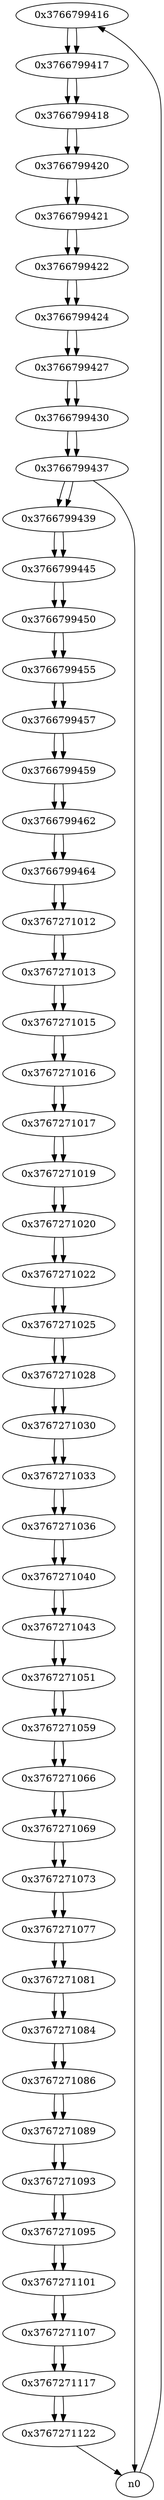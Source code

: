 digraph G{
/* nodes */
  n1 [label="0x3766799416"]
  n2 [label="0x3766799417"]
  n3 [label="0x3766799418"]
  n4 [label="0x3766799420"]
  n5 [label="0x3766799421"]
  n6 [label="0x3766799422"]
  n7 [label="0x3766799424"]
  n8 [label="0x3766799427"]
  n9 [label="0x3766799430"]
  n10 [label="0x3766799437"]
  n11 [label="0x3766799439"]
  n12 [label="0x3766799445"]
  n13 [label="0x3766799450"]
  n14 [label="0x3766799455"]
  n15 [label="0x3766799457"]
  n16 [label="0x3766799459"]
  n17 [label="0x3766799462"]
  n18 [label="0x3766799464"]
  n19 [label="0x3767271012"]
  n20 [label="0x3767271013"]
  n21 [label="0x3767271015"]
  n22 [label="0x3767271016"]
  n23 [label="0x3767271017"]
  n24 [label="0x3767271019"]
  n25 [label="0x3767271020"]
  n26 [label="0x3767271022"]
  n27 [label="0x3767271025"]
  n28 [label="0x3767271028"]
  n29 [label="0x3767271030"]
  n30 [label="0x3767271033"]
  n31 [label="0x3767271036"]
  n32 [label="0x3767271040"]
  n33 [label="0x3767271043"]
  n34 [label="0x3767271051"]
  n35 [label="0x3767271059"]
  n36 [label="0x3767271066"]
  n37 [label="0x3767271069"]
  n38 [label="0x3767271073"]
  n39 [label="0x3767271077"]
  n40 [label="0x3767271081"]
  n41 [label="0x3767271084"]
  n42 [label="0x3767271086"]
  n43 [label="0x3767271089"]
  n44 [label="0x3767271093"]
  n45 [label="0x3767271095"]
  n46 [label="0x3767271101"]
  n47 [label="0x3767271107"]
  n48 [label="0x3767271117"]
  n49 [label="0x3767271122"]
/* edges */
n1 -> n2;
n0 -> n1;
n2 -> n3;
n1 -> n2;
n3 -> n4;
n2 -> n3;
n4 -> n5;
n3 -> n4;
n5 -> n6;
n4 -> n5;
n6 -> n7;
n5 -> n6;
n7 -> n8;
n6 -> n7;
n8 -> n9;
n7 -> n8;
n9 -> n10;
n8 -> n9;
n10 -> n11;
n10 -> n0;
n9 -> n10;
n11 -> n12;
n10 -> n11;
n12 -> n13;
n11 -> n12;
n13 -> n14;
n12 -> n13;
n14 -> n15;
n13 -> n14;
n15 -> n16;
n14 -> n15;
n16 -> n17;
n15 -> n16;
n17 -> n18;
n16 -> n17;
n18 -> n19;
n17 -> n18;
n19 -> n20;
n18 -> n19;
n20 -> n21;
n19 -> n20;
n21 -> n22;
n20 -> n21;
n22 -> n23;
n21 -> n22;
n23 -> n24;
n22 -> n23;
n24 -> n25;
n23 -> n24;
n25 -> n26;
n24 -> n25;
n26 -> n27;
n25 -> n26;
n27 -> n28;
n26 -> n27;
n28 -> n29;
n27 -> n28;
n29 -> n30;
n28 -> n29;
n30 -> n31;
n29 -> n30;
n31 -> n32;
n30 -> n31;
n32 -> n33;
n31 -> n32;
n33 -> n34;
n32 -> n33;
n34 -> n35;
n33 -> n34;
n35 -> n36;
n34 -> n35;
n36 -> n37;
n35 -> n36;
n37 -> n38;
n36 -> n37;
n38 -> n39;
n37 -> n38;
n39 -> n40;
n38 -> n39;
n40 -> n41;
n39 -> n40;
n41 -> n42;
n40 -> n41;
n42 -> n43;
n41 -> n42;
n43 -> n44;
n42 -> n43;
n44 -> n45;
n43 -> n44;
n45 -> n46;
n44 -> n45;
n46 -> n47;
n45 -> n46;
n47 -> n48;
n46 -> n47;
n48 -> n49;
n47 -> n48;
n49 -> n0;
n48 -> n49;
}

